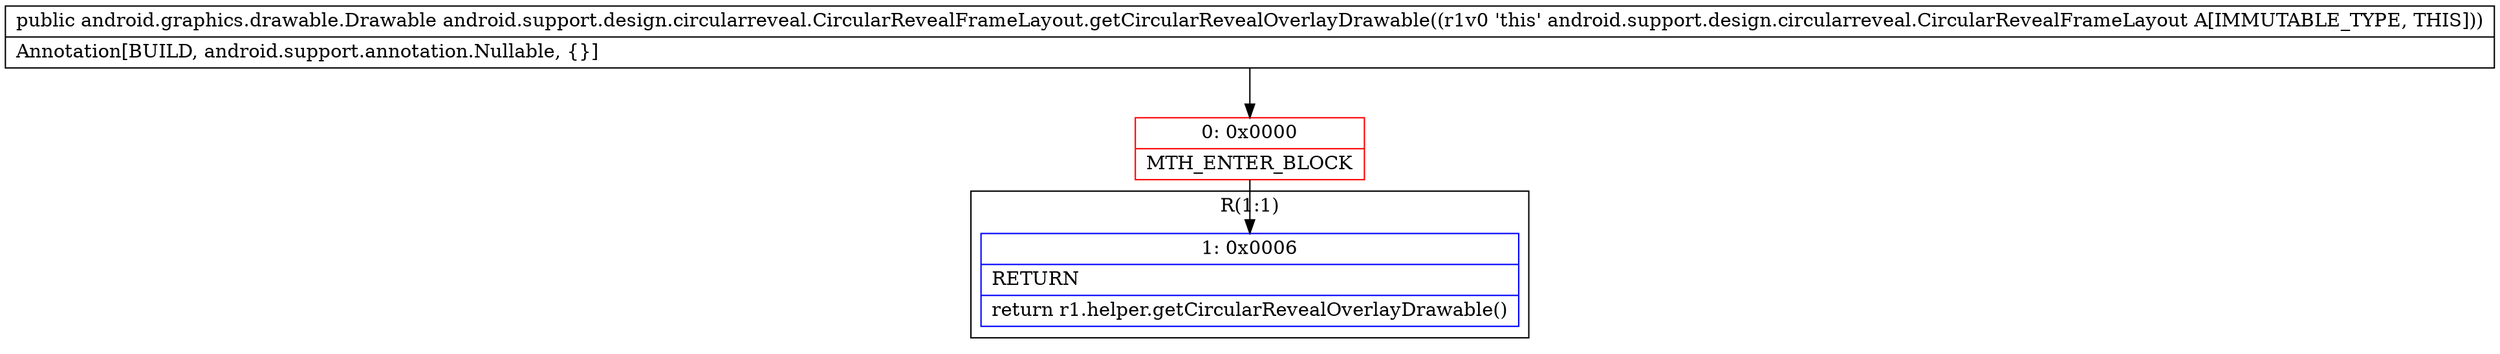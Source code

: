 digraph "CFG forandroid.support.design.circularreveal.CircularRevealFrameLayout.getCircularRevealOverlayDrawable()Landroid\/graphics\/drawable\/Drawable;" {
subgraph cluster_Region_241609688 {
label = "R(1:1)";
node [shape=record,color=blue];
Node_1 [shape=record,label="{1\:\ 0x0006|RETURN\l|return r1.helper.getCircularRevealOverlayDrawable()\l}"];
}
Node_0 [shape=record,color=red,label="{0\:\ 0x0000|MTH_ENTER_BLOCK\l}"];
MethodNode[shape=record,label="{public android.graphics.drawable.Drawable android.support.design.circularreveal.CircularRevealFrameLayout.getCircularRevealOverlayDrawable((r1v0 'this' android.support.design.circularreveal.CircularRevealFrameLayout A[IMMUTABLE_TYPE, THIS]))  | Annotation[BUILD, android.support.annotation.Nullable, \{\}]\l}"];
MethodNode -> Node_0;
Node_0 -> Node_1;
}

